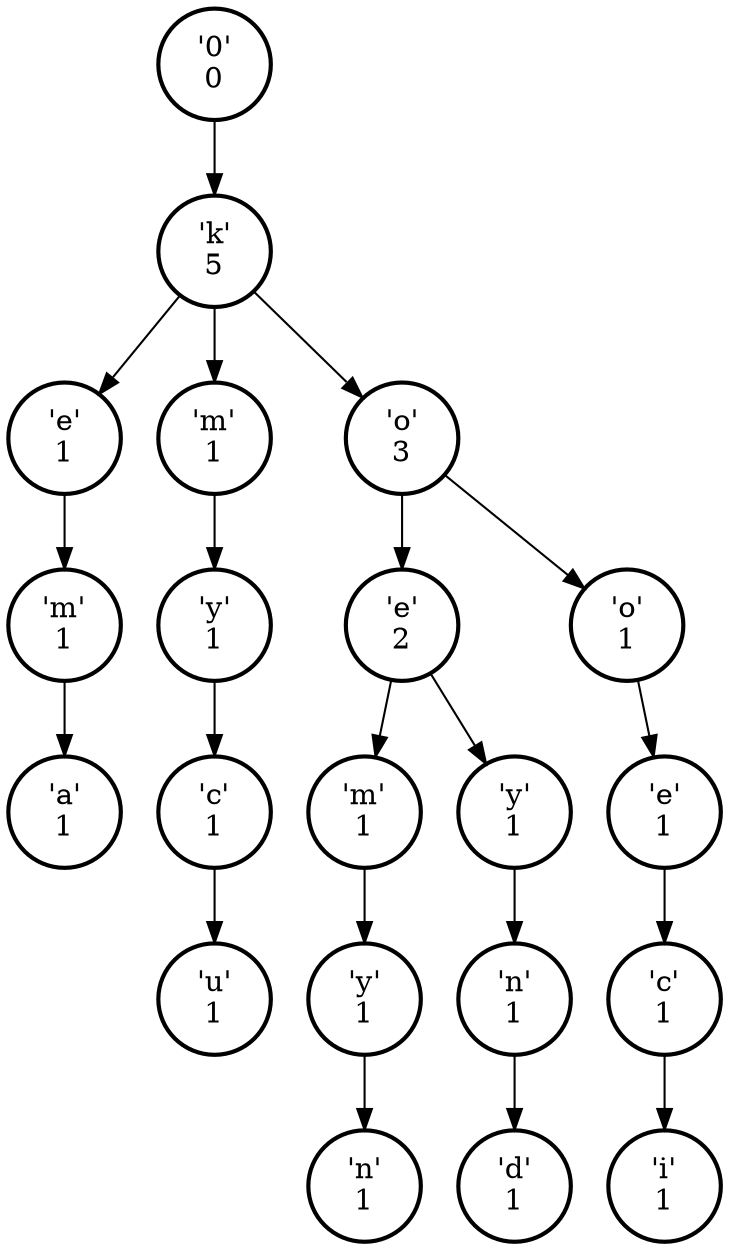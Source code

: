 digraph dg 
{
0 [ style=bold label="'0'\n0" ]
1 [ style=bold label="'k'\n5" ]
10 [ style=bold label="'e'\n1" ]
11 [ style=bold label="'m'\n1" ]
12 [ style=bold label="'a'\n1" ]
13 [ style=bold label="'m'\n1" ]
14 [ style=bold label="'y'\n1" ]
15 [ style=bold label="'c'\n1" ]
16 [ style=bold label="'u'\n1" ]
2 [ style=bold label="'o'\n3" ]
3 [ style=bold label="'e'\n2" ]
4 [ style=bold label="'m'\n1" ]
5 [ style=bold label="'y'\n1" ]
6 [ style=bold label="'n'\n1" ]
7 [ style=bold label="'y'\n1" ]
8 [ style=bold label="'n'\n1" ]
9 [ style=bold label="'d'\n1" ]
17 [ style=bold label="'o'\n1" ]
18 [ style=bold label="'e'\n1" ]
19 [ style=bold label="'c'\n1" ]
20 [ style=bold label="'i'\n1" ]
0->1
1->10
10->11
11->12
1->13
13->14
14->15
15->16
1->2
2->3
3->4
4->5
5->6
3->7
7->8
8->9
2->17
17->18
18->19
19->20

}